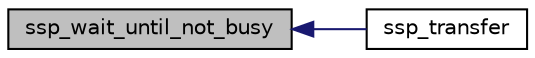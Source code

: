 digraph "ssp_wait_until_not_busy"
{
  edge [fontname="Helvetica",fontsize="10",labelfontname="Helvetica",labelfontsize="10"];
  node [fontname="Helvetica",fontsize="10",shape=record];
  rankdir="LR";
  Node1 [label="ssp_wait_until_not_busy",height=0.2,width=0.4,color="black", fillcolor="grey75", style="filled", fontcolor="black"];
  Node1 -> Node2 [dir="back",color="midnightblue",fontsize="10",style="solid",fontname="Helvetica"];
  Node2 [label="ssp_transfer",height=0.2,width=0.4,color="black", fillcolor="white", style="filled",URL="$group__ssp__file.html#ga97a6e5b0c36d4f4c066bf837799245a9"];
}
